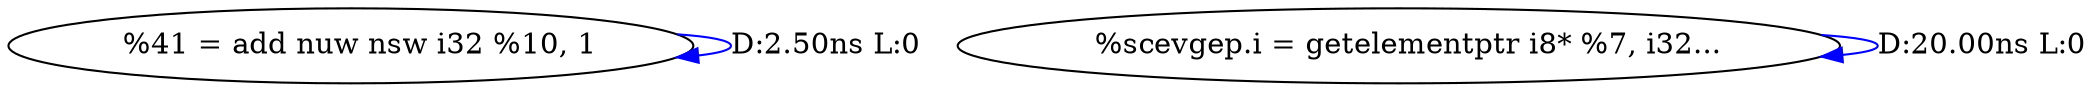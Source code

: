digraph {
Node0x30630c0[label="  %41 = add nuw nsw i32 %10, 1"];
Node0x30630c0 -> Node0x30630c0[label="D:2.50ns L:0",color=blue];
Node0x30631a0[label="  %scevgep.i = getelementptr i8* %7, i32..."];
Node0x30631a0 -> Node0x30631a0[label="D:20.00ns L:0",color=blue];
}
